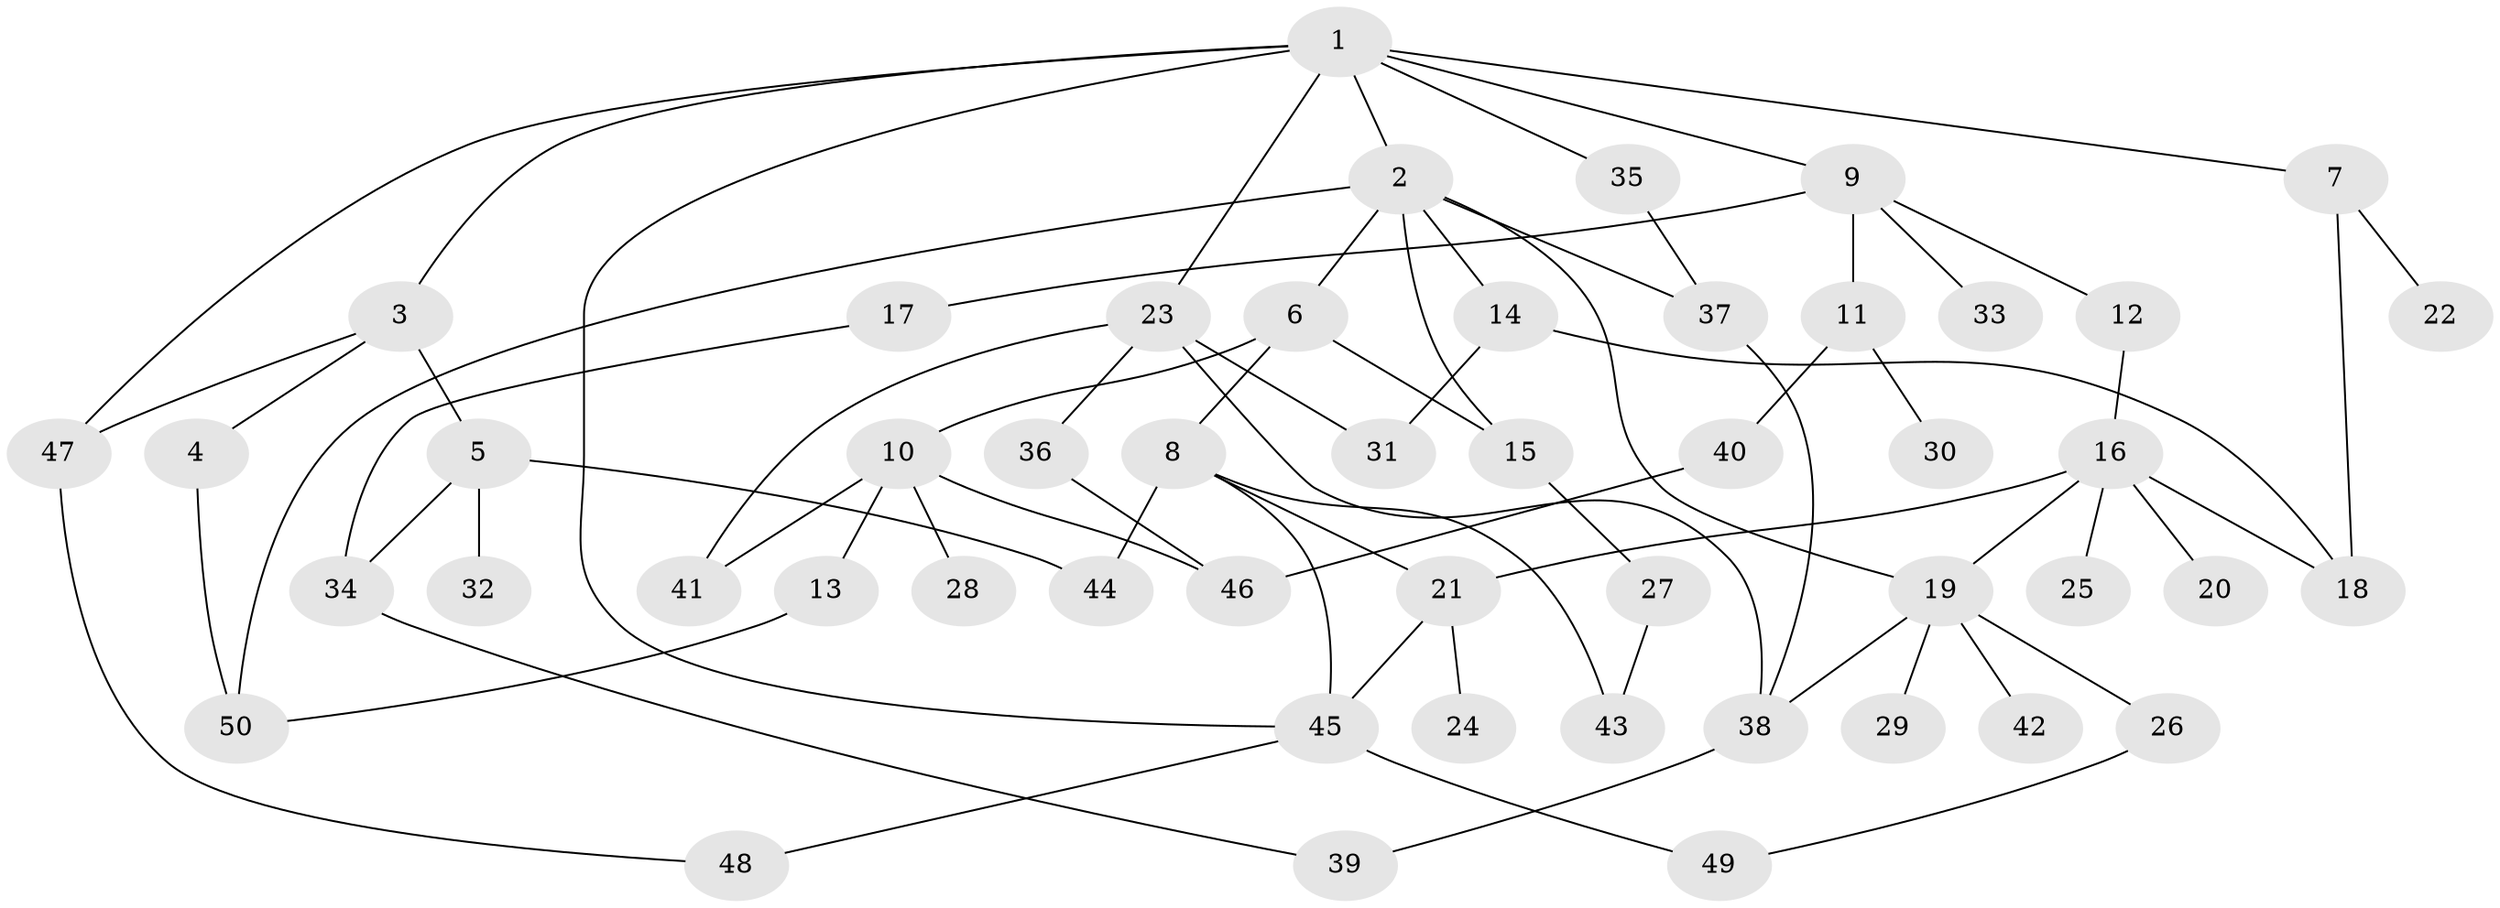 // Generated by graph-tools (version 1.1) at 2025/49/03/09/25 03:49:25]
// undirected, 50 vertices, 72 edges
graph export_dot {
graph [start="1"]
  node [color=gray90,style=filled];
  1;
  2;
  3;
  4;
  5;
  6;
  7;
  8;
  9;
  10;
  11;
  12;
  13;
  14;
  15;
  16;
  17;
  18;
  19;
  20;
  21;
  22;
  23;
  24;
  25;
  26;
  27;
  28;
  29;
  30;
  31;
  32;
  33;
  34;
  35;
  36;
  37;
  38;
  39;
  40;
  41;
  42;
  43;
  44;
  45;
  46;
  47;
  48;
  49;
  50;
  1 -- 2;
  1 -- 3;
  1 -- 7;
  1 -- 9;
  1 -- 23;
  1 -- 35;
  1 -- 47;
  1 -- 45;
  2 -- 6;
  2 -- 14;
  2 -- 15;
  2 -- 19;
  2 -- 37;
  2 -- 50;
  3 -- 4;
  3 -- 5;
  3 -- 47;
  4 -- 50;
  5 -- 32;
  5 -- 34;
  5 -- 44;
  6 -- 8;
  6 -- 10;
  6 -- 15;
  7 -- 22;
  7 -- 18;
  8 -- 21;
  8 -- 44;
  8 -- 45;
  8 -- 43;
  9 -- 11;
  9 -- 12;
  9 -- 17;
  9 -- 33;
  10 -- 13;
  10 -- 28;
  10 -- 46;
  10 -- 41;
  11 -- 30;
  11 -- 40;
  12 -- 16;
  13 -- 50;
  14 -- 18;
  14 -- 31;
  15 -- 27;
  16 -- 20;
  16 -- 25;
  16 -- 21;
  16 -- 19;
  16 -- 18;
  17 -- 34;
  19 -- 26;
  19 -- 29;
  19 -- 38;
  19 -- 42;
  21 -- 24;
  21 -- 45;
  23 -- 31;
  23 -- 36;
  23 -- 41;
  23 -- 38;
  26 -- 49;
  27 -- 43;
  34 -- 39;
  35 -- 37;
  36 -- 46;
  37 -- 38;
  38 -- 39;
  40 -- 46;
  45 -- 49;
  45 -- 48;
  47 -- 48;
}
